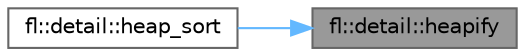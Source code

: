 digraph "fl::detail::heapify"
{
 // INTERACTIVE_SVG=YES
 // LATEX_PDF_SIZE
  bgcolor="transparent";
  edge [fontname=Helvetica,fontsize=10,labelfontname=Helvetica,labelfontsize=10];
  node [fontname=Helvetica,fontsize=10,shape=box,height=0.2,width=0.4];
  rankdir="RL";
  Node1 [id="Node000001",label="fl::detail::heapify",height=0.2,width=0.4,color="gray40", fillcolor="grey60", style="filled", fontcolor="black",tooltip=" "];
  Node1 -> Node2 [id="edge1_Node000001_Node000002",dir="back",color="steelblue1",style="solid",tooltip=" "];
  Node2 [id="Node000002",label="fl::detail::heap_sort",height=0.2,width=0.4,color="grey40", fillcolor="white", style="filled",URL="$df/d9e/namespacefl_1_1detail_a65d8f9d537301da150462a7e57119753.html#a65d8f9d537301da150462a7e57119753",tooltip=" "];
}
